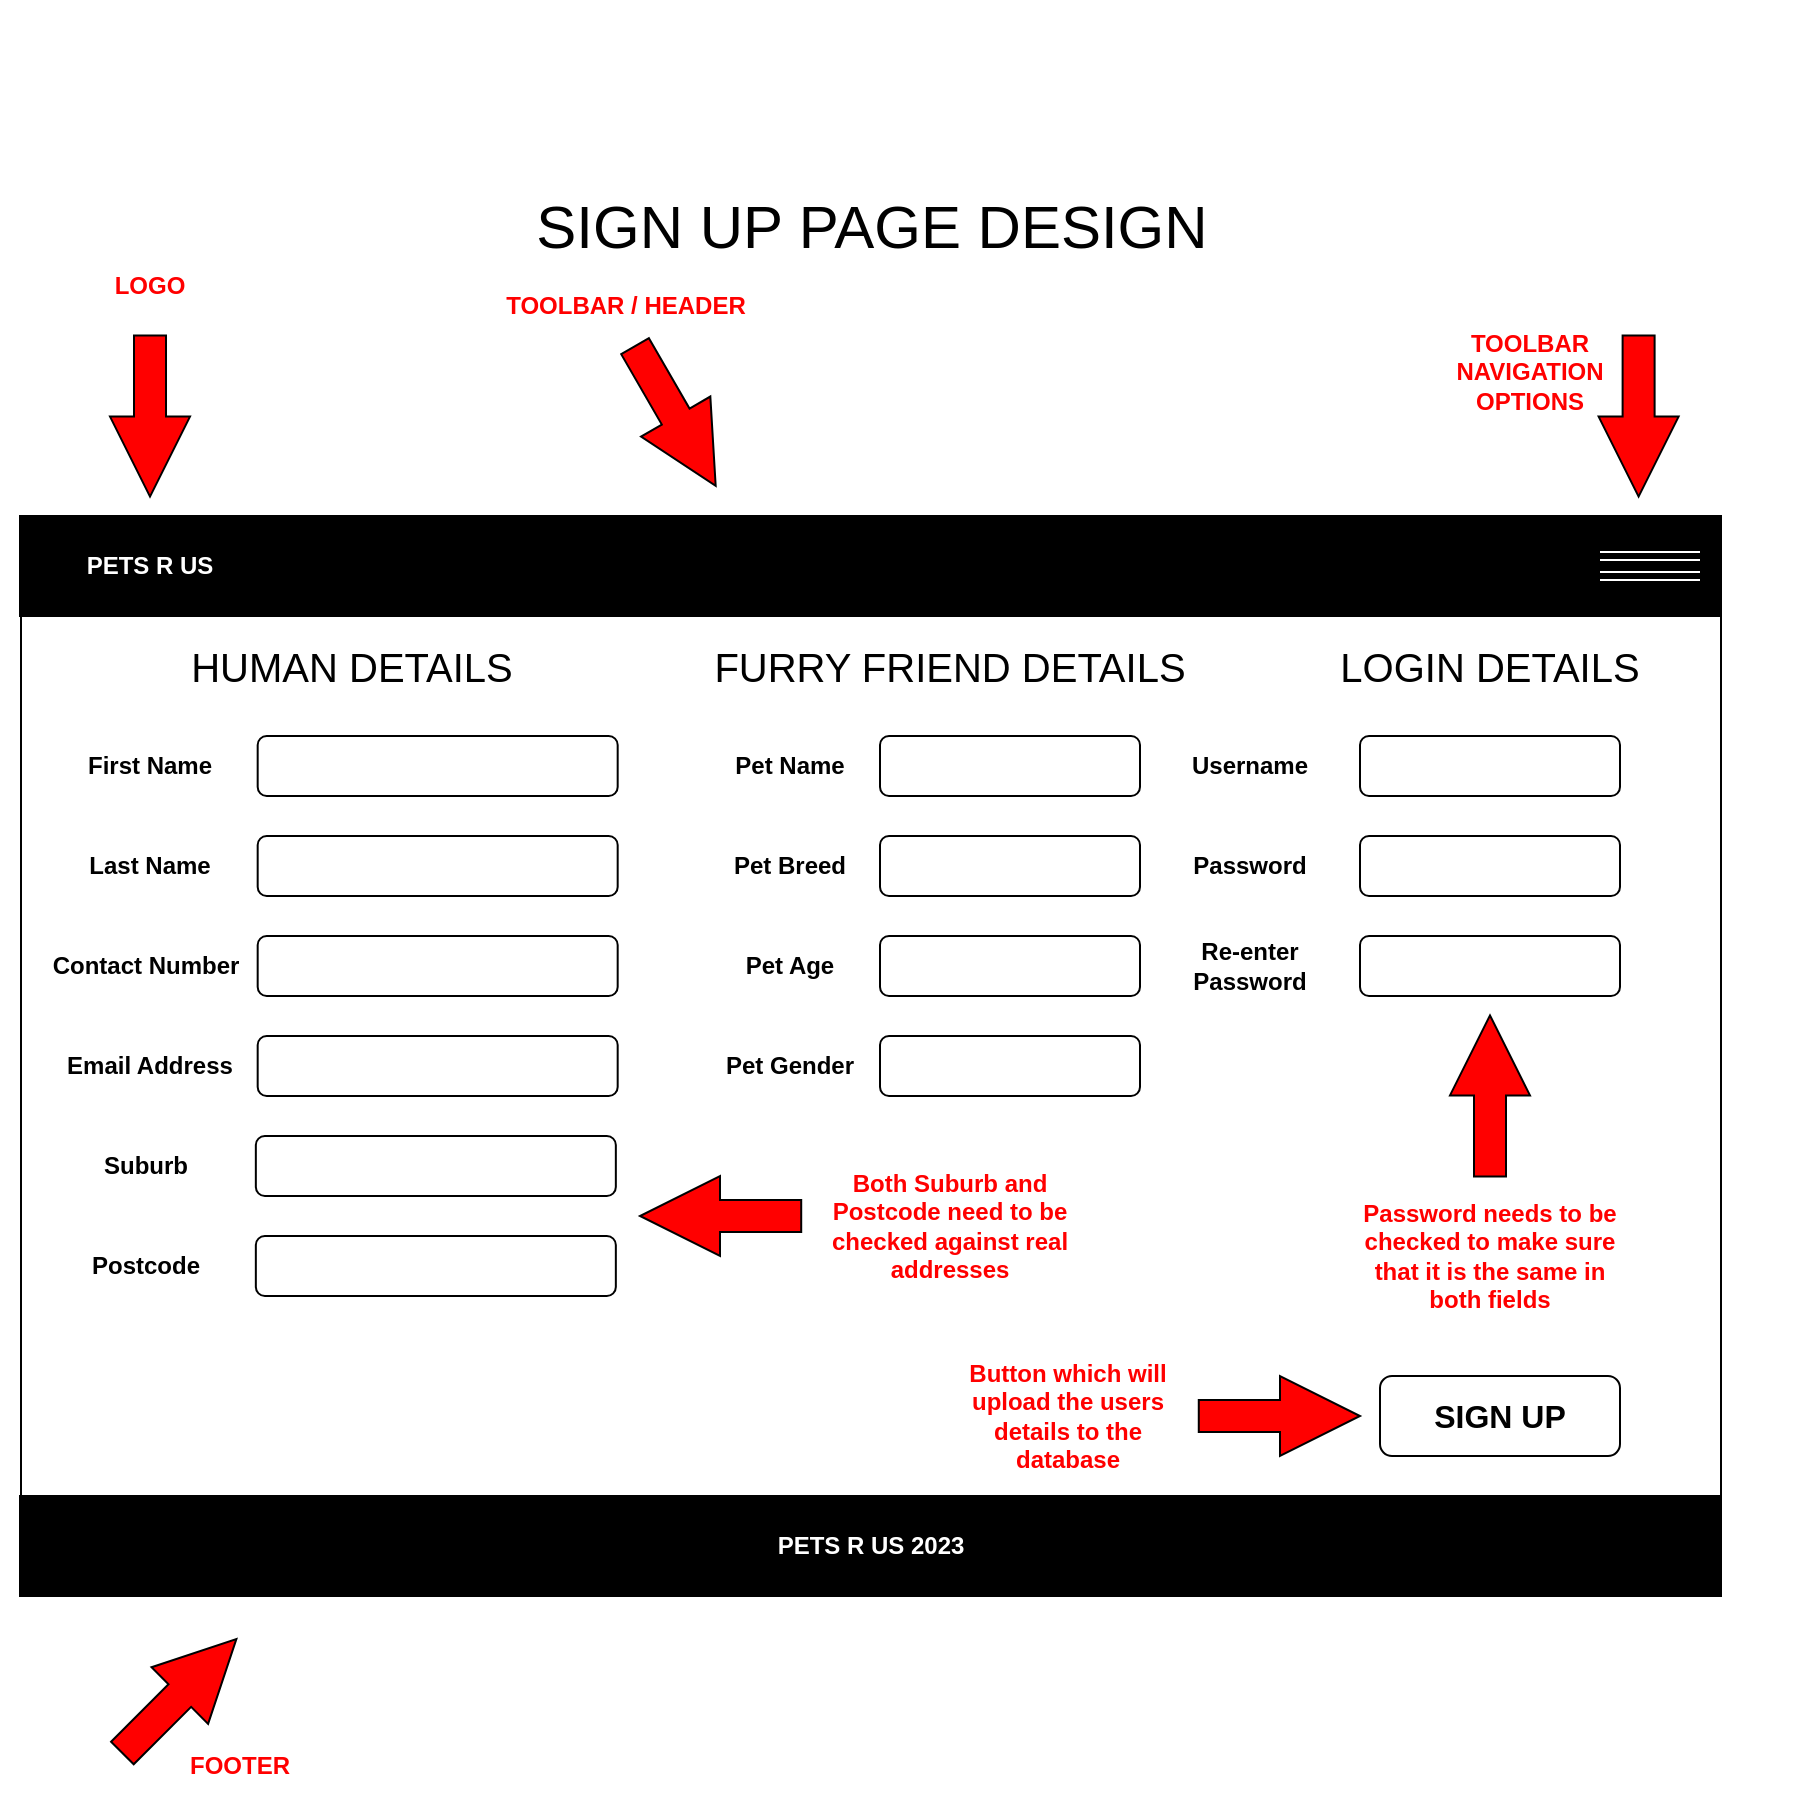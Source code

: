 <mxfile version="20.8.8" type="device"><diagram id="6iQrGDVLd4_nOxXFrQO2" name="Page-1"><mxGraphModel dx="2924" dy="2256" grid="1" gridSize="10" guides="1" tooltips="1" connect="1" arrows="1" fold="1" page="1" pageScale="1" pageWidth="850" pageHeight="1100" math="0" shadow="0"><root><mxCell id="0"/><mxCell id="1" parent="0"/><mxCell id="f_IiDPZAmoQ0WOepjCo_-3" value="" style="rounded=0;whiteSpace=wrap;html=1;" parent="1" vertex="1"><mxGeometry x="0.5" y="180" width="850" height="540" as="geometry"/></mxCell><mxCell id="f_IiDPZAmoQ0WOepjCo_-4" value="" style="rounded=0;whiteSpace=wrap;html=1;fillColor=#000000;" parent="1" vertex="1"><mxGeometry y="180" width="850" height="50" as="geometry"/></mxCell><mxCell id="f_IiDPZAmoQ0WOepjCo_-5" value="&lt;font color=&quot;#ffffff&quot;&gt;&lt;b&gt;PETS R US&lt;/b&gt;&lt;/font&gt;" style="text;html=1;strokeColor=none;fillColor=none;align=center;verticalAlign=middle;whiteSpace=wrap;rounded=0;" parent="1" vertex="1"><mxGeometry x="10" y="190" width="110" height="30" as="geometry"/></mxCell><mxCell id="f_IiDPZAmoQ0WOepjCo_-7" value="" style="shape=link;html=1;rounded=0;fontColor=#FFFFFF;strokeColor=#FFFFFF;" parent="1" edge="1"><mxGeometry width="100" relative="1" as="geometry"><mxPoint x="790" y="200" as="sourcePoint"/><mxPoint x="840" y="200" as="targetPoint"/><Array as="points"><mxPoint x="830" y="200"/></Array></mxGeometry></mxCell><mxCell id="f_IiDPZAmoQ0WOepjCo_-8" value="" style="shape=link;html=1;rounded=0;fontColor=#FFFFFF;strokeColor=#FFFFFF;" parent="1" edge="1"><mxGeometry width="100" relative="1" as="geometry"><mxPoint x="790" y="210" as="sourcePoint"/><mxPoint x="840" y="210" as="targetPoint"/><Array as="points"><mxPoint x="830" y="210"/></Array></mxGeometry></mxCell><mxCell id="f_IiDPZAmoQ0WOepjCo_-9" value="" style="rounded=0;whiteSpace=wrap;html=1;fillColor=#000000;" parent="1" vertex="1"><mxGeometry y="670" width="850" height="50" as="geometry"/></mxCell><mxCell id="f_IiDPZAmoQ0WOepjCo_-10" value="&lt;b&gt;PETS R US 2023&lt;/b&gt;" style="text;html=1;strokeColor=none;fillColor=none;align=center;verticalAlign=middle;whiteSpace=wrap;rounded=0;fontColor=#FFFFFF;" parent="1" vertex="1"><mxGeometry x="368" y="680" width="115" height="30" as="geometry"/></mxCell><mxCell id="f_IiDPZAmoQ0WOepjCo_-11" value="" style="html=1;shadow=0;dashed=0;align=center;verticalAlign=middle;shape=mxgraph.arrows2.arrow;dy=0.6;dx=40;notch=0;fontColor=#FFFFFF;fillColor=#FF0000;rotation=-45;" parent="1" vertex="1"><mxGeometry x="39.39" y="750" width="80.61" height="40" as="geometry"/></mxCell><mxCell id="f_IiDPZAmoQ0WOepjCo_-12" value="&lt;font color=&quot;#ff0000&quot;&gt;&lt;b&gt;FOOTER&lt;/b&gt;&lt;/font&gt;" style="text;html=1;strokeColor=none;fillColor=none;align=center;verticalAlign=middle;whiteSpace=wrap;rounded=0;fontColor=#FFFFFF;" parent="1" vertex="1"><mxGeometry x="80" y="790" width="60" height="30" as="geometry"/></mxCell><mxCell id="f_IiDPZAmoQ0WOepjCo_-13" value="" style="html=1;shadow=0;dashed=0;align=center;verticalAlign=middle;shape=mxgraph.arrows2.arrow;dy=0.6;dx=40;notch=0;fontColor=#FFFFFF;fillColor=#FF0000;rotation=60;" parent="1" vertex="1"><mxGeometry x="287.387" y="110.002" width="80.61" height="40" as="geometry"/></mxCell><mxCell id="f_IiDPZAmoQ0WOepjCo_-14" value="&lt;font color=&quot;#ff0000&quot;&gt;&lt;b&gt;TOOLBAR / HEADER&lt;/b&gt;&lt;/font&gt;" style="text;html=1;strokeColor=none;fillColor=none;align=center;verticalAlign=middle;whiteSpace=wrap;rounded=0;fontColor=#FFFFFF;" parent="1" vertex="1"><mxGeometry x="238" y="60" width="130" height="30" as="geometry"/></mxCell><mxCell id="f_IiDPZAmoQ0WOepjCo_-15" value="" style="html=1;shadow=0;dashed=0;align=center;verticalAlign=middle;shape=mxgraph.arrows2.arrow;dy=0.6;dx=40;notch=0;fontColor=#FFFFFF;fillColor=#FF0000;rotation=90;" parent="1" vertex="1"><mxGeometry x="24.698" y="110.005" width="80.61" height="40" as="geometry"/></mxCell><mxCell id="f_IiDPZAmoQ0WOepjCo_-16" value="&lt;font color=&quot;#ff0000&quot;&gt;&lt;b&gt;LOGO&lt;/b&gt;&lt;/font&gt;" style="text;html=1;strokeColor=none;fillColor=none;align=center;verticalAlign=middle;whiteSpace=wrap;rounded=0;fontColor=#FFFFFF;" parent="1" vertex="1"><mxGeometry y="50" width="130" height="30" as="geometry"/></mxCell><mxCell id="f_IiDPZAmoQ0WOepjCo_-17" value="" style="html=1;shadow=0;dashed=0;align=center;verticalAlign=middle;shape=mxgraph.arrows2.arrow;dy=0.6;dx=40;notch=0;fontColor=#FFFFFF;fillColor=#FF0000;rotation=90;" parent="1" vertex="1"><mxGeometry x="768.998" y="110.005" width="80.61" height="40" as="geometry"/></mxCell><mxCell id="f_IiDPZAmoQ0WOepjCo_-18" value="&lt;font color=&quot;#ff0000&quot;&gt;&lt;b&gt;TOOLBAR NAVIGATION OPTIONS&lt;br&gt;&lt;br&gt;&lt;/b&gt;&lt;/font&gt;" style="text;html=1;strokeColor=none;fillColor=none;align=center;verticalAlign=middle;whiteSpace=wrap;rounded=0;fontColor=#FFFFFF;" parent="1" vertex="1"><mxGeometry x="690" y="100" width="130" height="30" as="geometry"/></mxCell><mxCell id="f_IiDPZAmoQ0WOepjCo_-25" value="" style="edgeStyle=orthogonalEdgeStyle;rounded=0;orthogonalLoop=1;jettySize=auto;html=1;strokeColor=#FFFFFF;fontSize=80;fontColor=#FF0000;" parent="1" source="f_IiDPZAmoQ0WOepjCo_-23" edge="1"><mxGeometry relative="1" as="geometry"><mxPoint x="449" y="-70" as="targetPoint"/></mxGeometry></mxCell><mxCell id="f_IiDPZAmoQ0WOepjCo_-23" value="&lt;font color=&quot;#000000&quot; style=&quot;font-size: 30px;&quot;&gt;SIGN UP PAGE DESIGN&lt;/font&gt;" style="text;html=1;strokeColor=none;fillColor=none;align=center;verticalAlign=middle;whiteSpace=wrap;rounded=0;fontColor=#FF0000;" parent="1" vertex="1"><mxGeometry x="249.5" y="20" width="352" height="30" as="geometry"/></mxCell><mxCell id="tE395LHnAvmgGO52PB3Q-1" value="" style="rounded=1;whiteSpace=wrap;html=1;" parent="1" vertex="1"><mxGeometry x="118.84" y="290" width="180" height="30" as="geometry"/></mxCell><mxCell id="tE395LHnAvmgGO52PB3Q-2" value="" style="rounded=1;whiteSpace=wrap;html=1;" parent="1" vertex="1"><mxGeometry x="118.84" y="340" width="180" height="30" as="geometry"/></mxCell><mxCell id="tE395LHnAvmgGO52PB3Q-3" value="" style="rounded=1;whiteSpace=wrap;html=1;" parent="1" vertex="1"><mxGeometry x="118.84" y="390" width="180" height="30" as="geometry"/></mxCell><mxCell id="tE395LHnAvmgGO52PB3Q-4" value="" style="rounded=1;whiteSpace=wrap;html=1;" parent="1" vertex="1"><mxGeometry x="118.84" y="440" width="180" height="30" as="geometry"/></mxCell><mxCell id="tE395LHnAvmgGO52PB3Q-5" value="" style="rounded=1;whiteSpace=wrap;html=1;" parent="1" vertex="1"><mxGeometry x="117.92" y="490" width="180" height="30" as="geometry"/></mxCell><mxCell id="tE395LHnAvmgGO52PB3Q-6" value="" style="rounded=1;whiteSpace=wrap;html=1;" parent="1" vertex="1"><mxGeometry x="117.92" y="540" width="180" height="30" as="geometry"/></mxCell><mxCell id="tE395LHnAvmgGO52PB3Q-7" value="" style="rounded=1;whiteSpace=wrap;html=1;" parent="1" vertex="1"><mxGeometry x="430" y="290" width="130" height="30" as="geometry"/></mxCell><mxCell id="tE395LHnAvmgGO52PB3Q-8" value="" style="rounded=1;whiteSpace=wrap;html=1;" parent="1" vertex="1"><mxGeometry x="430" y="340" width="130" height="30" as="geometry"/></mxCell><mxCell id="tE395LHnAvmgGO52PB3Q-9" value="" style="rounded=1;whiteSpace=wrap;html=1;" parent="1" vertex="1"><mxGeometry x="430" y="390" width="130" height="30" as="geometry"/></mxCell><mxCell id="tE395LHnAvmgGO52PB3Q-10" value="" style="rounded=1;whiteSpace=wrap;html=1;" parent="1" vertex="1"><mxGeometry x="430" y="440" width="130" height="30" as="geometry"/></mxCell><mxCell id="tE395LHnAvmgGO52PB3Q-11" value="&lt;b&gt;First Name&lt;/b&gt;" style="text;html=1;strokeColor=none;fillColor=none;align=center;verticalAlign=middle;whiteSpace=wrap;rounded=0;" parent="1" vertex="1"><mxGeometry x="10" y="290" width="110" height="30" as="geometry"/></mxCell><mxCell id="tE395LHnAvmgGO52PB3Q-12" value="&lt;b&gt;Last Name&lt;/b&gt;" style="text;html=1;strokeColor=none;fillColor=none;align=center;verticalAlign=middle;whiteSpace=wrap;rounded=0;" parent="1" vertex="1"><mxGeometry x="10" y="340" width="110" height="30" as="geometry"/></mxCell><mxCell id="tE395LHnAvmgGO52PB3Q-13" value="&lt;b&gt;Contact Number&lt;/b&gt;" style="text;html=1;strokeColor=none;fillColor=none;align=center;verticalAlign=middle;whiteSpace=wrap;rounded=0;" parent="1" vertex="1"><mxGeometry x="7.92" y="390" width="110" height="30" as="geometry"/></mxCell><mxCell id="tE395LHnAvmgGO52PB3Q-14" value="&lt;b&gt;Email Address&lt;/b&gt;" style="text;html=1;strokeColor=none;fillColor=none;align=center;verticalAlign=middle;whiteSpace=wrap;rounded=0;" parent="1" vertex="1"><mxGeometry x="10" y="440" width="110" height="30" as="geometry"/></mxCell><mxCell id="tE395LHnAvmgGO52PB3Q-15" value="&lt;b&gt;Suburb&lt;/b&gt;" style="text;html=1;strokeColor=none;fillColor=none;align=center;verticalAlign=middle;whiteSpace=wrap;rounded=0;" parent="1" vertex="1"><mxGeometry x="7.92" y="490" width="110" height="30" as="geometry"/></mxCell><mxCell id="tE395LHnAvmgGO52PB3Q-16" value="&lt;b&gt;Postcode&lt;/b&gt;" style="text;html=1;strokeColor=none;fillColor=none;align=center;verticalAlign=middle;whiteSpace=wrap;rounded=0;" parent="1" vertex="1"><mxGeometry x="7.92" y="540" width="110" height="30" as="geometry"/></mxCell><mxCell id="tE395LHnAvmgGO52PB3Q-17" value="&lt;b&gt;Pet Name&lt;/b&gt;" style="text;html=1;strokeColor=none;fillColor=none;align=center;verticalAlign=middle;whiteSpace=wrap;rounded=0;" parent="1" vertex="1"><mxGeometry x="330" y="290" width="110" height="30" as="geometry"/></mxCell><mxCell id="tE395LHnAvmgGO52PB3Q-18" value="&lt;b&gt;Pet Breed&lt;/b&gt;" style="text;html=1;strokeColor=none;fillColor=none;align=center;verticalAlign=middle;whiteSpace=wrap;rounded=0;" parent="1" vertex="1"><mxGeometry x="330" y="340" width="110" height="30" as="geometry"/></mxCell><mxCell id="tE395LHnAvmgGO52PB3Q-19" value="&lt;b&gt;Pet Age&lt;/b&gt;" style="text;html=1;strokeColor=none;fillColor=none;align=center;verticalAlign=middle;whiteSpace=wrap;rounded=0;" parent="1" vertex="1"><mxGeometry x="330" y="390" width="110" height="30" as="geometry"/></mxCell><mxCell id="tE395LHnAvmgGO52PB3Q-20" value="&lt;b&gt;Pet Gender&lt;/b&gt;" style="text;html=1;strokeColor=none;fillColor=none;align=center;verticalAlign=middle;whiteSpace=wrap;rounded=0;" parent="1" vertex="1"><mxGeometry x="330" y="440" width="110" height="30" as="geometry"/></mxCell><mxCell id="tE395LHnAvmgGO52PB3Q-22" value="&lt;font color=&quot;#000000&quot; style=&quot;font-size: 20px;&quot;&gt;HUMAN DETAILS&lt;/font&gt;" style="text;html=1;strokeColor=none;fillColor=none;align=center;verticalAlign=middle;whiteSpace=wrap;rounded=0;fontColor=#FF0000;" parent="1" vertex="1"><mxGeometry x="-10.0" y="240" width="352" height="30" as="geometry"/></mxCell><mxCell id="tE395LHnAvmgGO52PB3Q-23" value="&lt;font color=&quot;#000000&quot; style=&quot;font-size: 20px;&quot;&gt;FURRY FRIEND DETAILS&lt;/font&gt;" style="text;html=1;strokeColor=none;fillColor=none;align=center;verticalAlign=middle;whiteSpace=wrap;rounded=0;fontColor=#FF0000;" parent="1" vertex="1"><mxGeometry x="310" y="240" width="310" height="30" as="geometry"/></mxCell><mxCell id="tE395LHnAvmgGO52PB3Q-24" value="&lt;font color=&quot;#000000&quot; style=&quot;font-size: 20px;&quot;&gt;LOGIN DETAILS&lt;/font&gt;" style="text;html=1;strokeColor=none;fillColor=none;align=center;verticalAlign=middle;whiteSpace=wrap;rounded=0;fontColor=#FF0000;" parent="1" vertex="1"><mxGeometry x="580" y="240" width="310" height="30" as="geometry"/></mxCell><mxCell id="tE395LHnAvmgGO52PB3Q-25" value="" style="rounded=1;whiteSpace=wrap;html=1;" parent="1" vertex="1"><mxGeometry x="670" y="290" width="130" height="30" as="geometry"/></mxCell><mxCell id="tE395LHnAvmgGO52PB3Q-26" value="" style="rounded=1;whiteSpace=wrap;html=1;" parent="1" vertex="1"><mxGeometry x="670" y="340" width="130" height="30" as="geometry"/></mxCell><mxCell id="tE395LHnAvmgGO52PB3Q-27" value="" style="rounded=1;whiteSpace=wrap;html=1;" parent="1" vertex="1"><mxGeometry x="670" y="390" width="130" height="30" as="geometry"/></mxCell><mxCell id="tE395LHnAvmgGO52PB3Q-28" value="&lt;b&gt;Username&lt;/b&gt;" style="text;html=1;strokeColor=none;fillColor=none;align=center;verticalAlign=middle;whiteSpace=wrap;rounded=0;" parent="1" vertex="1"><mxGeometry x="560" y="290" width="110" height="30" as="geometry"/></mxCell><mxCell id="tE395LHnAvmgGO52PB3Q-29" value="&lt;b&gt;Password&lt;/b&gt;" style="text;html=1;strokeColor=none;fillColor=none;align=center;verticalAlign=middle;whiteSpace=wrap;rounded=0;" parent="1" vertex="1"><mxGeometry x="560" y="340" width="110" height="30" as="geometry"/></mxCell><mxCell id="tE395LHnAvmgGO52PB3Q-30" value="&lt;b&gt;Re-enter Password&lt;/b&gt;" style="text;html=1;strokeColor=none;fillColor=none;align=center;verticalAlign=middle;whiteSpace=wrap;rounded=0;" parent="1" vertex="1"><mxGeometry x="560" y="390" width="110" height="30" as="geometry"/></mxCell><mxCell id="tE395LHnAvmgGO52PB3Q-31" value="" style="html=1;shadow=0;dashed=0;align=center;verticalAlign=middle;shape=mxgraph.arrows2.arrow;dy=0.6;dx=40;notch=0;fontColor=#FFFFFF;fillColor=#FF0000;rotation=-180;" parent="1" vertex="1"><mxGeometry x="309.997" y="510.002" width="80.61" height="40" as="geometry"/></mxCell><mxCell id="tE395LHnAvmgGO52PB3Q-32" value="&lt;font color=&quot;#ff0000&quot;&gt;&lt;b&gt;Both Suburb and Postcode need to be checked against real addresses&lt;/b&gt;&lt;/font&gt;" style="text;html=1;strokeColor=none;fillColor=none;align=center;verticalAlign=middle;whiteSpace=wrap;rounded=0;fontColor=#FFFFFF;" parent="1" vertex="1"><mxGeometry x="400" y="520" width="130" height="30" as="geometry"/></mxCell><mxCell id="tE395LHnAvmgGO52PB3Q-33" value="" style="html=1;shadow=0;dashed=0;align=center;verticalAlign=middle;shape=mxgraph.arrows2.arrow;dy=0.6;dx=40;notch=0;fontColor=#FFFFFF;fillColor=#FF0000;rotation=-90;" parent="1" vertex="1"><mxGeometry x="694.697" y="450.002" width="80.61" height="40" as="geometry"/></mxCell><mxCell id="tE395LHnAvmgGO52PB3Q-34" value="&lt;font color=&quot;#ff0000&quot;&gt;&lt;b&gt;Password needs to be checked to make sure that it is the same in both fields&lt;/b&gt;&lt;/font&gt;" style="text;html=1;strokeColor=none;fillColor=none;align=center;verticalAlign=middle;whiteSpace=wrap;rounded=0;fontColor=#FFFFFF;" parent="1" vertex="1"><mxGeometry x="670" y="535" width="130" height="30" as="geometry"/></mxCell><mxCell id="95tVEJkHY63XD54OGjZl-1" value="&lt;b&gt;SIGN UP&lt;/b&gt;" style="rounded=1;whiteSpace=wrap;html=1;fontSize=16;" vertex="1" parent="1"><mxGeometry x="680" y="610" width="120" height="40" as="geometry"/></mxCell><mxCell id="95tVEJkHY63XD54OGjZl-2" value="" style="html=1;shadow=0;dashed=0;align=center;verticalAlign=middle;shape=mxgraph.arrows2.arrow;dy=0.6;dx=40;notch=0;fontColor=#FFFFFF;fillColor=#FF0000;rotation=0;" vertex="1" parent="1"><mxGeometry x="589.39" y="610" width="80.61" height="40" as="geometry"/></mxCell><mxCell id="95tVEJkHY63XD54OGjZl-3" value="&lt;font color=&quot;#ff0000&quot;&gt;&lt;b&gt;Button which will upload the users details to the database&lt;/b&gt;&lt;/font&gt;" style="text;html=1;strokeColor=none;fillColor=none;align=center;verticalAlign=middle;whiteSpace=wrap;rounded=0;fontColor=#FFFFFF;" vertex="1" parent="1"><mxGeometry x="459.39" y="615" width="130" height="30" as="geometry"/></mxCell></root></mxGraphModel></diagram></mxfile>